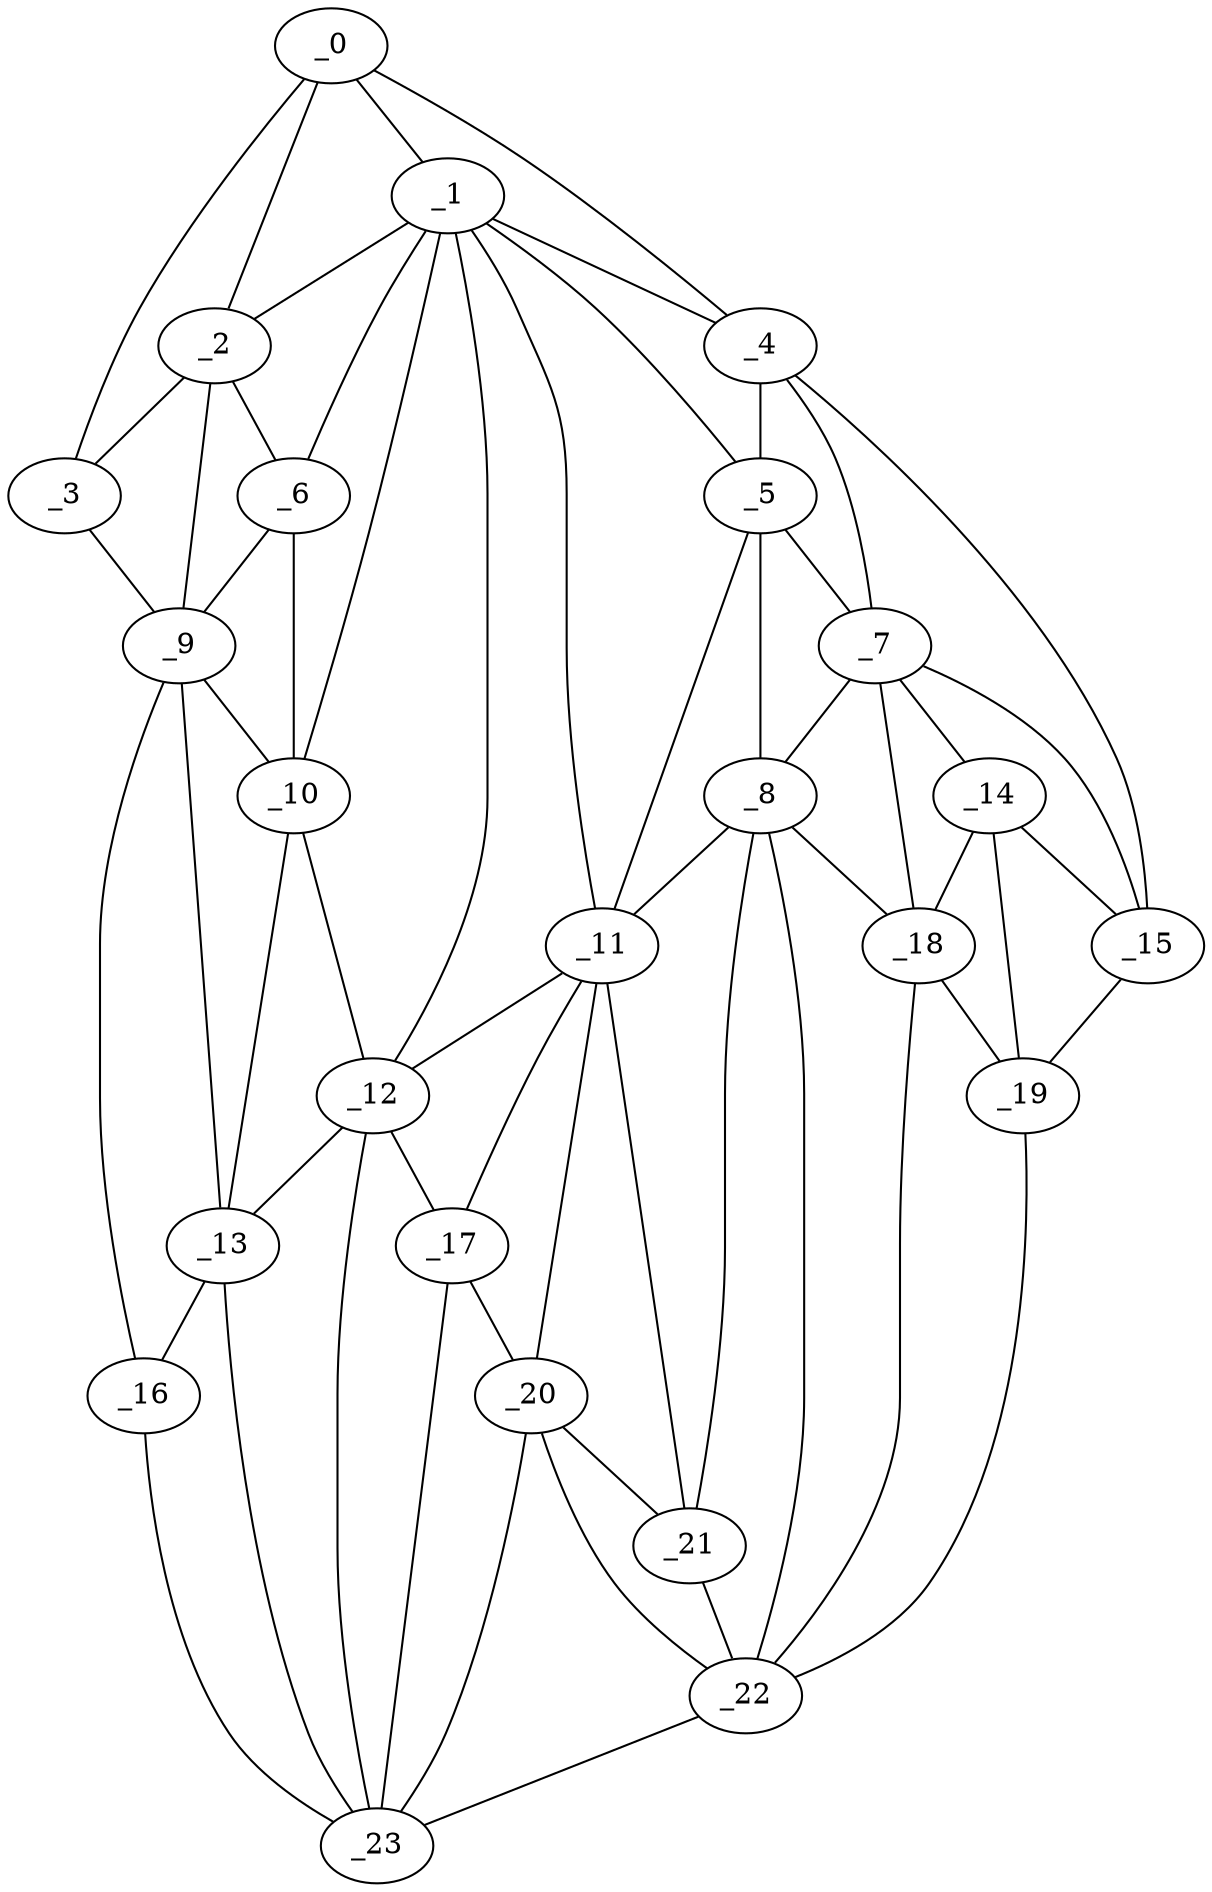 graph "obj7__180.gxl" {
	_0	 [x=38,
		y=8];
	_1	 [x=48,
		y=29];
	_0 -- _1	 [valence=1];
	_2	 [x=49,
		y=11];
	_0 -- _2	 [valence=2];
	_3	 [x=51,
		y=3];
	_0 -- _3	 [valence=1];
	_4	 [x=52,
		y=97];
	_0 -- _4	 [valence=1];
	_1 -- _2	 [valence=1];
	_1 -- _4	 [valence=2];
	_5	 [x=55,
		y=82];
	_1 -- _5	 [valence=1];
	_6	 [x=56,
		y=19];
	_1 -- _6	 [valence=1];
	_10	 [x=68,
		y=24];
	_1 -- _10	 [valence=2];
	_11	 [x=68,
		y=53];
	_1 -- _11	 [valence=2];
	_12	 [x=75,
		y=31];
	_1 -- _12	 [valence=2];
	_2 -- _3	 [valence=2];
	_2 -- _6	 [valence=2];
	_9	 [x=66,
		y=5];
	_2 -- _9	 [valence=2];
	_3 -- _9	 [valence=1];
	_4 -- _5	 [valence=2];
	_7	 [x=62,
		y=102];
	_4 -- _7	 [valence=2];
	_15	 [x=86,
		y=123];
	_4 -- _15	 [valence=1];
	_5 -- _7	 [valence=2];
	_8	 [x=64,
		y=73];
	_5 -- _8	 [valence=1];
	_5 -- _11	 [valence=1];
	_6 -- _9	 [valence=1];
	_6 -- _10	 [valence=2];
	_7 -- _8	 [valence=1];
	_14	 [x=86,
		y=106];
	_7 -- _14	 [valence=1];
	_7 -- _15	 [valence=2];
	_18	 [x=94,
		y=88];
	_7 -- _18	 [valence=2];
	_8 -- _11	 [valence=2];
	_8 -- _18	 [valence=2];
	_21	 [x=95,
		y=62];
	_8 -- _21	 [valence=2];
	_22	 [x=96,
		y=70];
	_8 -- _22	 [valence=2];
	_9 -- _10	 [valence=2];
	_13	 [x=78,
		y=19];
	_9 -- _13	 [valence=2];
	_16	 [x=94,
		y=14];
	_9 -- _16	 [valence=1];
	_10 -- _12	 [valence=1];
	_10 -- _13	 [valence=2];
	_11 -- _12	 [valence=2];
	_17	 [x=94,
		y=41];
	_11 -- _17	 [valence=1];
	_20	 [x=95,
		y=48];
	_11 -- _20	 [valence=2];
	_11 -- _21	 [valence=1];
	_12 -- _13	 [valence=2];
	_12 -- _17	 [valence=2];
	_23	 [x=97,
		y=26];
	_12 -- _23	 [valence=1];
	_13 -- _16	 [valence=2];
	_13 -- _23	 [valence=1];
	_14 -- _15	 [valence=1];
	_14 -- _18	 [valence=2];
	_19	 [x=94,
		y=119];
	_14 -- _19	 [valence=2];
	_15 -- _19	 [valence=1];
	_16 -- _23	 [valence=1];
	_17 -- _20	 [valence=1];
	_17 -- _23	 [valence=2];
	_18 -- _19	 [valence=1];
	_18 -- _22	 [valence=2];
	_19 -- _22	 [valence=1];
	_20 -- _21	 [valence=1];
	_20 -- _22	 [valence=2];
	_20 -- _23	 [valence=1];
	_21 -- _22	 [valence=2];
	_22 -- _23	 [valence=1];
}
